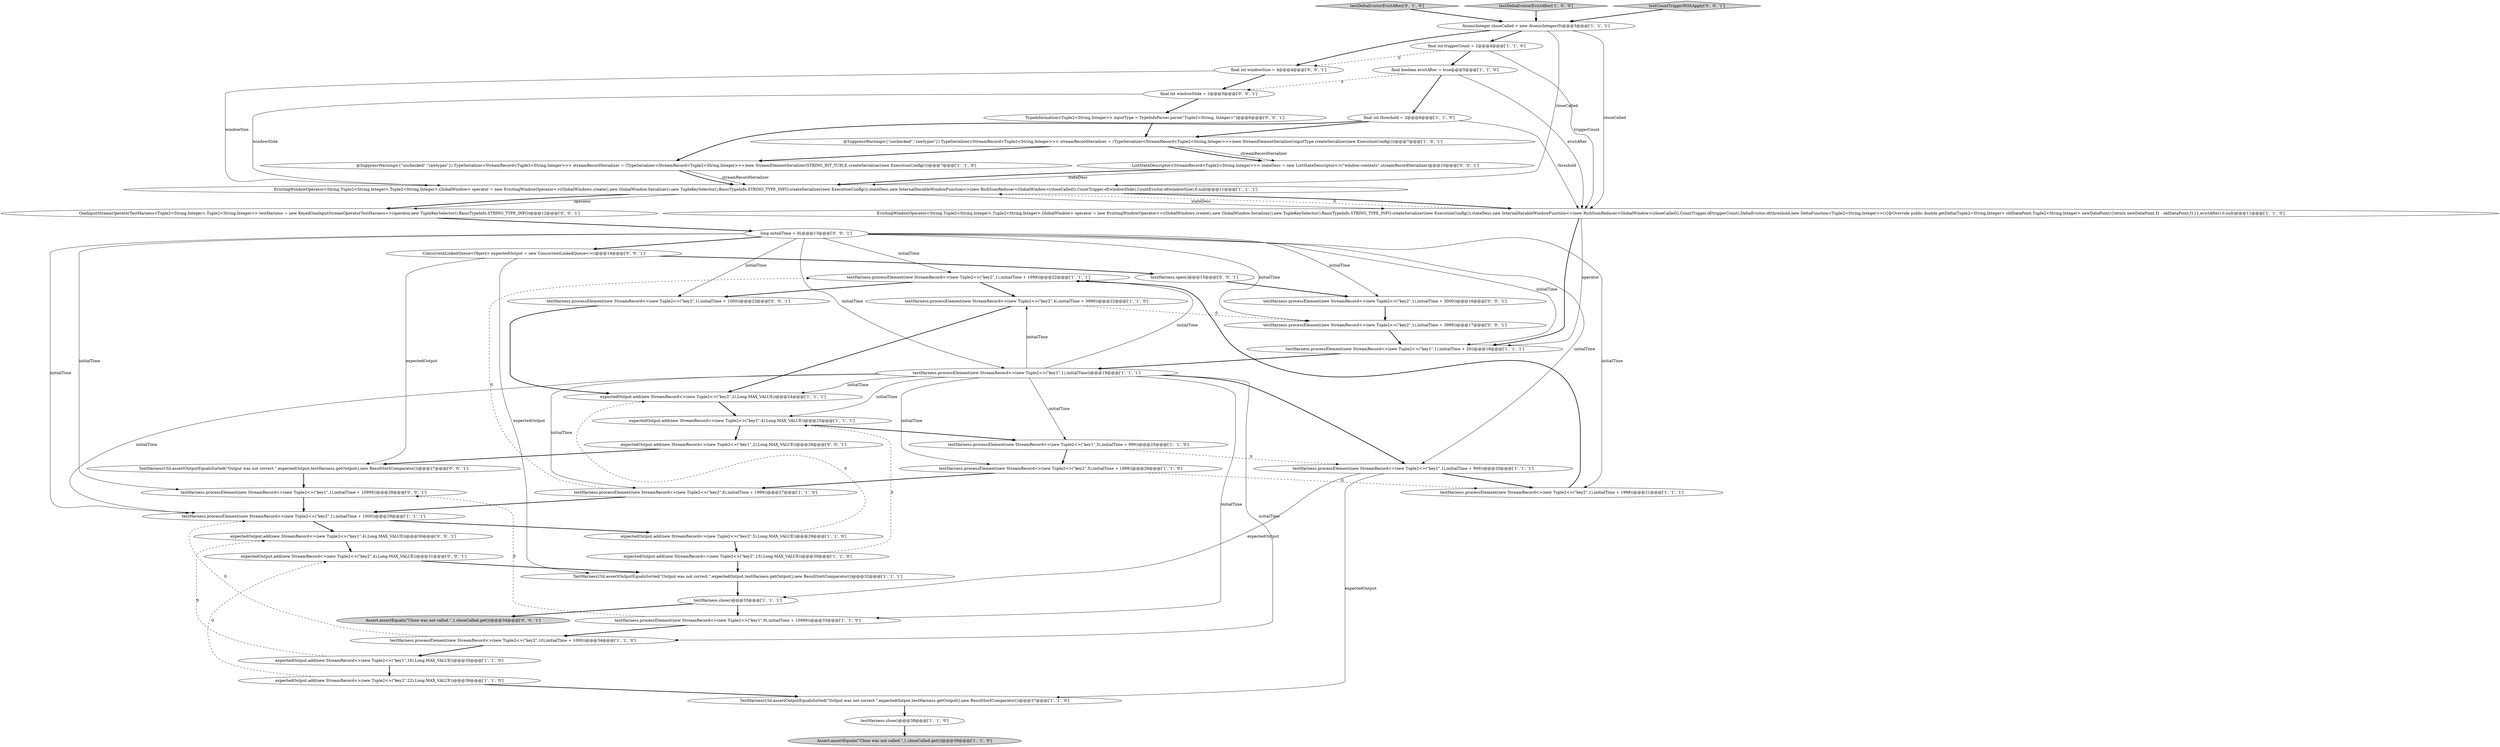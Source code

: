 digraph {
38 [style = filled, label = "final int windowSize = 4@@@4@@@['0', '0', '1']", fillcolor = white, shape = ellipse image = "AAA0AAABBB3BBB"];
19 [style = filled, label = "testHarness.processElement(new StreamRecord<>(new Tuple2<>(\"key2\",1),initialTime + 1999))@@@22@@@['1', '1', '1']", fillcolor = white, shape = ellipse image = "AAA0AAABBB1BBB"];
16 [style = filled, label = "final int threshold = 2@@@6@@@['1', '1', '0']", fillcolor = white, shape = ellipse image = "AAA0AAABBB1BBB"];
8 [style = filled, label = "testHarness.processElement(new StreamRecord<>(new Tuple2<>(\"key2\",6),initialTime + 1999))@@@27@@@['1', '1', '0']", fillcolor = white, shape = ellipse image = "AAA0AAABBB1BBB"];
45 [style = filled, label = "ListStateDescriptor<StreamRecord<Tuple2<String,Integer>>> stateDesc = new ListStateDescriptor<>(\"window-contents\",streamRecordSerializer)@@@10@@@['0', '0', '1']", fillcolor = white, shape = ellipse image = "AAA0AAABBB3BBB"];
48 [style = filled, label = "expectedOutput.add(new StreamRecord<>(new Tuple2<>(\"key2\",4),Long.MAX_VALUE))@@@31@@@['0', '0', '1']", fillcolor = white, shape = ellipse image = "AAA0AAABBB3BBB"];
32 [style = filled, label = "testDeltaEvictorEvictAfter['0', '1', '0']", fillcolor = lightgray, shape = diamond image = "AAA0AAABBB2BBB"];
0 [style = filled, label = "TestHarnessUtil.assertOutputEqualsSorted(\"Output was not correct.\",expectedOutput,testHarness.getOutput(),new ResultSortComparator())@@@32@@@['1', '1', '1']", fillcolor = white, shape = ellipse image = "AAA0AAABBB1BBB"];
18 [style = filled, label = "TestHarnessUtil.assertOutputEqualsSorted(\"Output was not correct.\",expectedOutput,testHarness.getOutput(),new ResultSortComparator())@@@37@@@['1', '1', '0']", fillcolor = white, shape = ellipse image = "AAA0AAABBB1BBB"];
37 [style = filled, label = "ConcurrentLinkedQueue<Object> expectedOutput = new ConcurrentLinkedQueue<>()@@@14@@@['0', '0', '1']", fillcolor = white, shape = ellipse image = "AAA0AAABBB3BBB"];
44 [style = filled, label = "testHarness.processElement(new StreamRecord<>(new Tuple2<>(\"key1\",1),initialTime + 10999))@@@28@@@['0', '0', '1']", fillcolor = white, shape = ellipse image = "AAA0AAABBB3BBB"];
50 [style = filled, label = "TestHarnessUtil.assertOutputEqualsSorted(\"Output was not correct.\",expectedOutput,testHarness.getOutput(),new ResultSortComparator())@@@27@@@['0', '0', '1']", fillcolor = white, shape = ellipse image = "AAA0AAABBB3BBB"];
10 [style = filled, label = "testHarness.processElement(new StreamRecord<>(new Tuple2<>(\"key2\",4),initialTime + 3999))@@@22@@@['1', '1', '0']", fillcolor = white, shape = ellipse image = "AAA0AAABBB1BBB"];
26 [style = filled, label = "testHarness.close()@@@33@@@['1', '1', '1']", fillcolor = white, shape = ellipse image = "AAA0AAABBB1BBB"];
31 [style = filled, label = "testHarness.processElement(new StreamRecord<>(new Tuple2<>(\"key1\",1),initialTime))@@@19@@@['1', '1', '1']", fillcolor = white, shape = ellipse image = "AAA0AAABBB1BBB"];
11 [style = filled, label = "testHarness.processElement(new StreamRecord<>(new Tuple2<>(\"key1\",1),initialTime + 999))@@@20@@@['1', '1', '1']", fillcolor = white, shape = ellipse image = "AAA0AAABBB1BBB"];
5 [style = filled, label = "AtomicInteger closeCalled = new AtomicInteger(0)@@@3@@@['1', '1', '1']", fillcolor = white, shape = ellipse image = "AAA0AAABBB1BBB"];
13 [style = filled, label = "testHarness.processElement(new StreamRecord<>(new Tuple2<>(\"key1\",9),initialTime + 10999))@@@33@@@['1', '1', '0']", fillcolor = white, shape = ellipse image = "AAA0AAABBB1BBB"];
29 [style = filled, label = "expectedOutput.add(new StreamRecord<>(new Tuple2<>(\"key2\",15),Long.MAX_VALUE))@@@30@@@['1', '1', '0']", fillcolor = white, shape = ellipse image = "AAA0AAABBB1BBB"];
23 [style = filled, label = "expectedOutput.add(new StreamRecord<>(new Tuple2<>(\"key2\",2),Long.MAX_VALUE))@@@24@@@['1', '1', '1']", fillcolor = white, shape = ellipse image = "AAA0AAABBB1BBB"];
22 [style = filled, label = "testDeltaEvictorEvictAfter['1', '0', '0']", fillcolor = lightgray, shape = diamond image = "AAA0AAABBB1BBB"];
33 [style = filled, label = "expectedOutput.add(new StreamRecord<>(new Tuple2<>(\"key1\",4),Long.MAX_VALUE))@@@30@@@['0', '0', '1']", fillcolor = white, shape = ellipse image = "AAA0AAABBB3BBB"];
40 [style = filled, label = "TypeInformation<Tuple2<String,Integer>> inputType = TypeInfoParser.parse(\"Tuple2<String, Integer>\")@@@6@@@['0', '0', '1']", fillcolor = white, shape = ellipse image = "AAA0AAABBB3BBB"];
15 [style = filled, label = "testHarness.processElement(new StreamRecord<>(new Tuple2<>(\"key2\",1),initialTime + 1000))@@@29@@@['1', '1', '1']", fillcolor = white, shape = ellipse image = "AAA0AAABBB1BBB"];
21 [style = filled, label = "testHarness.close()@@@38@@@['1', '1', '0']", fillcolor = white, shape = ellipse image = "AAA0AAABBB1BBB"];
27 [style = filled, label = "expectedOutput.add(new StreamRecord<>(new Tuple2<>(\"key1\",16),Long.MAX_VALUE))@@@35@@@['1', '1', '0']", fillcolor = white, shape = ellipse image = "AAA0AAABBB1BBB"];
42 [style = filled, label = "expectedOutput.add(new StreamRecord<>(new Tuple2<>(\"key1\",2),Long.MAX_VALUE))@@@26@@@['0', '0', '1']", fillcolor = white, shape = ellipse image = "AAA0AAABBB3BBB"];
43 [style = filled, label = "long initialTime = 0L@@@13@@@['0', '0', '1']", fillcolor = white, shape = ellipse image = "AAA0AAABBB3BBB"];
47 [style = filled, label = "OneInputStreamOperatorTestHarness<Tuple2<String,Integer>,Tuple2<String,Integer>> testHarness = new KeyedOneInputStreamOperatorTestHarness<>(operator,new TupleKeySelector(),BasicTypeInfo.STRING_TYPE_INFO)@@@12@@@['0', '0', '1']", fillcolor = white, shape = ellipse image = "AAA0AAABBB3BBB"];
39 [style = filled, label = "final int windowSlide = 2@@@5@@@['0', '0', '1']", fillcolor = white, shape = ellipse image = "AAA0AAABBB3BBB"];
36 [style = filled, label = "Assert.assertEquals(\"Close was not called.\",1,closeCalled.get())@@@34@@@['0', '0', '1']", fillcolor = lightgray, shape = ellipse image = "AAA0AAABBB3BBB"];
20 [style = filled, label = "testHarness.processElement(new StreamRecord<>(new Tuple2<>(\"key2\",10),initialTime + 1000))@@@34@@@['1', '1', '0']", fillcolor = white, shape = ellipse image = "AAA0AAABBB1BBB"];
17 [style = filled, label = "expectedOutput.add(new StreamRecord<>(new Tuple2<>(\"key2\",4),Long.MAX_VALUE))@@@25@@@['1', '1', '1']", fillcolor = white, shape = ellipse image = "AAA0AAABBB1BBB"];
7 [style = filled, label = "testHarness.processElement(new StreamRecord<>(new Tuple2<>(\"key2\",1),initialTime + 1998))@@@21@@@['1', '1', '1']", fillcolor = white, shape = ellipse image = "AAA0AAABBB1BBB"];
12 [style = filled, label = "EvictingWindowOperator<String,Tuple2<String,Integer>,Tuple2<String,Integer>,GlobalWindow> operator = new EvictingWindowOperator<>(GlobalWindows.create(),new GlobalWindow.Serializer(),new TupleKeySelector(),BasicTypeInfo.STRING_TYPE_INFO.createSerializer(new ExecutionConfig()),stateDesc,new InternalIterableWindowFunction<>(new RichSumReducer<GlobalWindow>(closeCalled)),CountTrigger.of(windowSlide),CountEvictor.of(windowSize),0,null)@@@11@@@['1', '1', '1']", fillcolor = white, shape = ellipse image = "AAA0AAABBB1BBB"];
14 [style = filled, label = "@SuppressWarnings({\"unchecked\",\"rawtypes\"}) TypeSerializer<StreamRecord<Tuple2<String,Integer>>> streamRecordSerializer = (TypeSerializer<StreamRecord<Tuple2<String,Integer>>>)new StreamElementSerializer(STRING_INT_TUPLE.createSerializer(new ExecutionConfig()))@@@7@@@['1', '1', '0']", fillcolor = white, shape = ellipse image = "AAA0AAABBB1BBB"];
46 [style = filled, label = "testHarness.processElement(new StreamRecord<>(new Tuple2<>(\"key2\",1),initialTime + 3999))@@@17@@@['0', '0', '1']", fillcolor = white, shape = ellipse image = "AAA0AAABBB3BBB"];
6 [style = filled, label = "Assert.assertEquals(\"Close was not called.\",1,closeCalled.get())@@@39@@@['1', '1', '0']", fillcolor = lightgray, shape = ellipse image = "AAA0AAABBB1BBB"];
49 [style = filled, label = "testHarness.processElement(new StreamRecord<>(new Tuple2<>(\"key2\",1),initialTime + 1000))@@@23@@@['0', '0', '1']", fillcolor = white, shape = ellipse image = "AAA0AAABBB3BBB"];
2 [style = filled, label = "EvictingWindowOperator<String,Tuple2<String,Integer>,Tuple2<String,Integer>,GlobalWindow> operator = new EvictingWindowOperator<>(GlobalWindows.create(),new GlobalWindow.Serializer(),new TupleKeySelector(),BasicTypeInfo.STRING_TYPE_INFO.createSerializer(new ExecutionConfig()),stateDesc,new InternalIterableWindowFunction<>(new RichSumReducer<GlobalWindow>(closeCalled)),CountTrigger.of(triggerCount),DeltaEvictor.of(threshold,new DeltaFunction<Tuple2<String,Integer>>(){@Override public double getDelta(Tuple2<String,Integer> oldDataPoint,Tuple2<String,Integer> newDataPoint){return newDataPoint.f1 - oldDataPoint.f1}},evictAfter),0,null)@@@11@@@['1', '1', '0']", fillcolor = white, shape = ellipse image = "AAA0AAABBB1BBB"];
1 [style = filled, label = "testHarness.processElement(new StreamRecord<>(new Tuple2<>(\"key1\",1),initialTime + 20))@@@18@@@['1', '1', '1']", fillcolor = white, shape = ellipse image = "AAA0AAABBB1BBB"];
34 [style = filled, label = "testCountTriggerWithApply['0', '0', '1']", fillcolor = lightgray, shape = diamond image = "AAA0AAABBB3BBB"];
41 [style = filled, label = "testHarness.open()@@@15@@@['0', '0', '1']", fillcolor = white, shape = ellipse image = "AAA0AAABBB3BBB"];
35 [style = filled, label = "testHarness.processElement(new StreamRecord<>(new Tuple2<>(\"key2\",1),initialTime + 3000))@@@16@@@['0', '0', '1']", fillcolor = white, shape = ellipse image = "AAA0AAABBB3BBB"];
9 [style = filled, label = "expectedOutput.add(new StreamRecord<>(new Tuple2<>(\"key2\",22),Long.MAX_VALUE))@@@36@@@['1', '1', '0']", fillcolor = white, shape = ellipse image = "AAA0AAABBB1BBB"];
28 [style = filled, label = "final int triggerCount = 2@@@4@@@['1', '1', '0']", fillcolor = white, shape = ellipse image = "AAA0AAABBB1BBB"];
30 [style = filled, label = "final boolean evictAfter = true@@@5@@@['1', '1', '0']", fillcolor = white, shape = ellipse image = "AAA0AAABBB1BBB"];
24 [style = filled, label = "@SuppressWarnings({\"unchecked\",\"rawtypes\"}) TypeSerializer<StreamRecord<Tuple2<String,Integer>>> streamRecordSerializer = (TypeSerializer<StreamRecord<Tuple2<String,Integer>>>)new StreamElementSerializer(inputType.createSerializer(new ExecutionConfig()))@@@7@@@['1', '0', '1']", fillcolor = white, shape = ellipse image = "AAA0AAABBB1BBB"];
25 [style = filled, label = "testHarness.processElement(new StreamRecord<>(new Tuple2<>(\"key1\",5),initialTime + 999))@@@25@@@['1', '1', '0']", fillcolor = white, shape = ellipse image = "AAA0AAABBB1BBB"];
4 [style = filled, label = "testHarness.processElement(new StreamRecord<>(new Tuple2<>(\"key2\",5),initialTime + 1998))@@@26@@@['1', '1', '0']", fillcolor = white, shape = ellipse image = "AAA0AAABBB1BBB"];
3 [style = filled, label = "expectedOutput.add(new StreamRecord<>(new Tuple2<>(\"key2\",5),Long.MAX_VALUE))@@@29@@@['1', '1', '0']", fillcolor = white, shape = ellipse image = "AAA0AAABBB1BBB"];
17->25 [style = bold, label=""];
11->26 [style = solid, label="expectedOutput"];
43->35 [style = solid, label="initialTime"];
50->44 [style = bold, label=""];
27->9 [style = bold, label=""];
29->0 [style = bold, label=""];
44->15 [style = bold, label=""];
5->28 [style = bold, label=""];
5->38 [style = bold, label=""];
38->39 [style = bold, label=""];
39->12 [style = solid, label="windowSlide"];
31->23 [style = solid, label="initialTime"];
20->27 [style = bold, label=""];
31->20 [style = solid, label="initialTime"];
12->47 [style = solid, label="operator"];
31->25 [style = solid, label="initialTime"];
12->47 [style = bold, label=""];
2->12 [style = dashed, label="0"];
12->2 [style = bold, label=""];
4->7 [style = dashed, label="0"];
33->48 [style = bold, label=""];
4->8 [style = bold, label=""];
23->17 [style = bold, label=""];
16->14 [style = bold, label=""];
40->24 [style = bold, label=""];
14->12 [style = solid, label="streamRecordSerializer"];
1->31 [style = bold, label=""];
43->49 [style = solid, label="initialTime"];
28->30 [style = bold, label=""];
16->2 [style = solid, label="threshold"];
47->43 [style = bold, label=""];
11->18 [style = solid, label="expectedOutput"];
17->42 [style = bold, label=""];
22->5 [style = bold, label=""];
31->11 [style = bold, label=""];
26->13 [style = bold, label=""];
31->8 [style = solid, label="initialTime"];
5->12 [style = solid, label="closeCalled"];
13->44 [style = dashed, label="0"];
9->48 [style = dashed, label="0"];
43->1 [style = solid, label="initialTime"];
25->11 [style = dashed, label="0"];
31->17 [style = solid, label="initialTime"];
37->50 [style = solid, label="expectedOutput"];
3->29 [style = bold, label=""];
15->33 [style = bold, label=""];
8->15 [style = bold, label=""];
2->1 [style = solid, label="operator"];
2->1 [style = bold, label=""];
16->24 [style = bold, label=""];
37->41 [style = bold, label=""];
31->19 [style = solid, label="initialTime"];
12->2 [style = solid, label="stateDesc"];
31->4 [style = solid, label="initialTime"];
19->10 [style = bold, label=""];
49->23 [style = bold, label=""];
43->19 [style = solid, label="initialTime"];
15->3 [style = bold, label=""];
24->45 [style = bold, label=""];
10->46 [style = dashed, label="0"];
43->7 [style = solid, label="initialTime"];
3->23 [style = dashed, label="0"];
28->2 [style = solid, label="triggerCount"];
9->18 [style = bold, label=""];
10->23 [style = bold, label=""];
45->12 [style = solid, label="stateDesc"];
39->40 [style = bold, label=""];
43->44 [style = solid, label="initialTime"];
18->21 [style = bold, label=""];
7->19 [style = bold, label=""];
27->33 [style = dashed, label="0"];
28->38 [style = dashed, label="0"];
41->35 [style = bold, label=""];
43->46 [style = solid, label="initialTime"];
32->5 [style = bold, label=""];
8->19 [style = dashed, label="0"];
37->0 [style = solid, label="expectedOutput"];
42->50 [style = bold, label=""];
30->39 [style = dashed, label="0"];
0->26 [style = bold, label=""];
21->6 [style = bold, label=""];
34->5 [style = bold, label=""];
26->36 [style = bold, label=""];
30->2 [style = solid, label="evictAfter"];
31->13 [style = solid, label="initialTime"];
24->45 [style = solid, label="streamRecordSerializer"];
25->4 [style = bold, label=""];
43->15 [style = solid, label="initialTime"];
43->37 [style = bold, label=""];
43->31 [style = solid, label="initialTime"];
48->0 [style = bold, label=""];
24->14 [style = bold, label=""];
45->12 [style = bold, label=""];
38->12 [style = solid, label="windowSize"];
5->2 [style = solid, label="closeCalled"];
20->15 [style = dashed, label="0"];
46->1 [style = bold, label=""];
19->49 [style = bold, label=""];
14->12 [style = bold, label=""];
43->11 [style = solid, label="initialTime"];
31->10 [style = solid, label="initialTime"];
30->16 [style = bold, label=""];
31->15 [style = solid, label="initialTime"];
29->17 [style = dashed, label="0"];
11->7 [style = bold, label=""];
13->20 [style = bold, label=""];
35->46 [style = bold, label=""];
}
